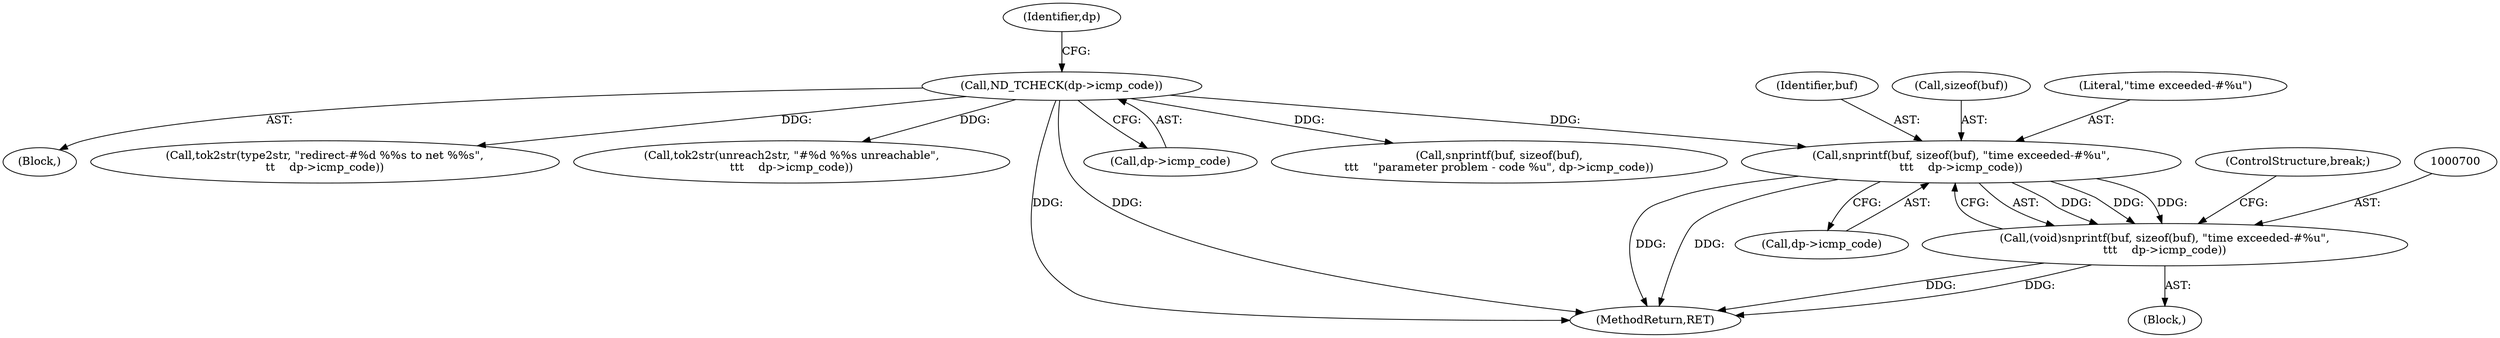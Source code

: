 digraph "0_tcpdump_1a1bce0526a77b62e41531b00f8bb5e21fd4f3a3@API" {
"1000701" [label="(Call,snprintf(buf, sizeof(buf), \"time exceeded-#%u\",\n\t\t\t    dp->icmp_code))"];
"1000154" [label="(Call,ND_TCHECK(dp->icmp_code))"];
"1000699" [label="(Call,(void)snprintf(buf, sizeof(buf), \"time exceeded-#%u\",\n\t\t\t    dp->icmp_code))"];
"1000709" [label="(ControlStructure,break;)"];
"1000699" [label="(Call,(void)snprintf(buf, sizeof(buf), \"time exceeded-#%u\",\n\t\t\t    dp->icmp_code))"];
"1000155" [label="(Call,dp->icmp_code)"];
"1000701" [label="(Call,snprintf(buf, sizeof(buf), \"time exceeded-#%u\",\n\t\t\t    dp->icmp_code))"];
"1000718" [label="(Call,snprintf(buf, sizeof(buf),\n\t\t\t    \"parameter problem - code %u\", dp->icmp_code))"];
"1000115" [label="(Block,)"];
"1000687" [label="(Block,)"];
"1000427" [label="(Call,tok2str(type2str, \"redirect-#%d %%s to net %%s\",\n\t\t    dp->icmp_code))"];
"1000395" [label="(Call,tok2str(unreach2str, \"#%d %%s unreachable\",\n\t\t\t    dp->icmp_code))"];
"1000702" [label="(Identifier,buf)"];
"1001279" [label="(MethodReturn,RET)"];
"1000706" [label="(Call,dp->icmp_code)"];
"1000160" [label="(Identifier,dp)"];
"1000703" [label="(Call,sizeof(buf))"];
"1000705" [label="(Literal,\"time exceeded-#%u\")"];
"1000154" [label="(Call,ND_TCHECK(dp->icmp_code))"];
"1000701" -> "1000699"  [label="AST: "];
"1000701" -> "1000706"  [label="CFG: "];
"1000702" -> "1000701"  [label="AST: "];
"1000703" -> "1000701"  [label="AST: "];
"1000705" -> "1000701"  [label="AST: "];
"1000706" -> "1000701"  [label="AST: "];
"1000699" -> "1000701"  [label="CFG: "];
"1000701" -> "1001279"  [label="DDG: "];
"1000701" -> "1001279"  [label="DDG: "];
"1000701" -> "1000699"  [label="DDG: "];
"1000701" -> "1000699"  [label="DDG: "];
"1000701" -> "1000699"  [label="DDG: "];
"1000154" -> "1000701"  [label="DDG: "];
"1000154" -> "1000115"  [label="AST: "];
"1000154" -> "1000155"  [label="CFG: "];
"1000155" -> "1000154"  [label="AST: "];
"1000160" -> "1000154"  [label="CFG: "];
"1000154" -> "1001279"  [label="DDG: "];
"1000154" -> "1001279"  [label="DDG: "];
"1000154" -> "1000395"  [label="DDG: "];
"1000154" -> "1000427"  [label="DDG: "];
"1000154" -> "1000718"  [label="DDG: "];
"1000699" -> "1000687"  [label="AST: "];
"1000700" -> "1000699"  [label="AST: "];
"1000709" -> "1000699"  [label="CFG: "];
"1000699" -> "1001279"  [label="DDG: "];
"1000699" -> "1001279"  [label="DDG: "];
}
